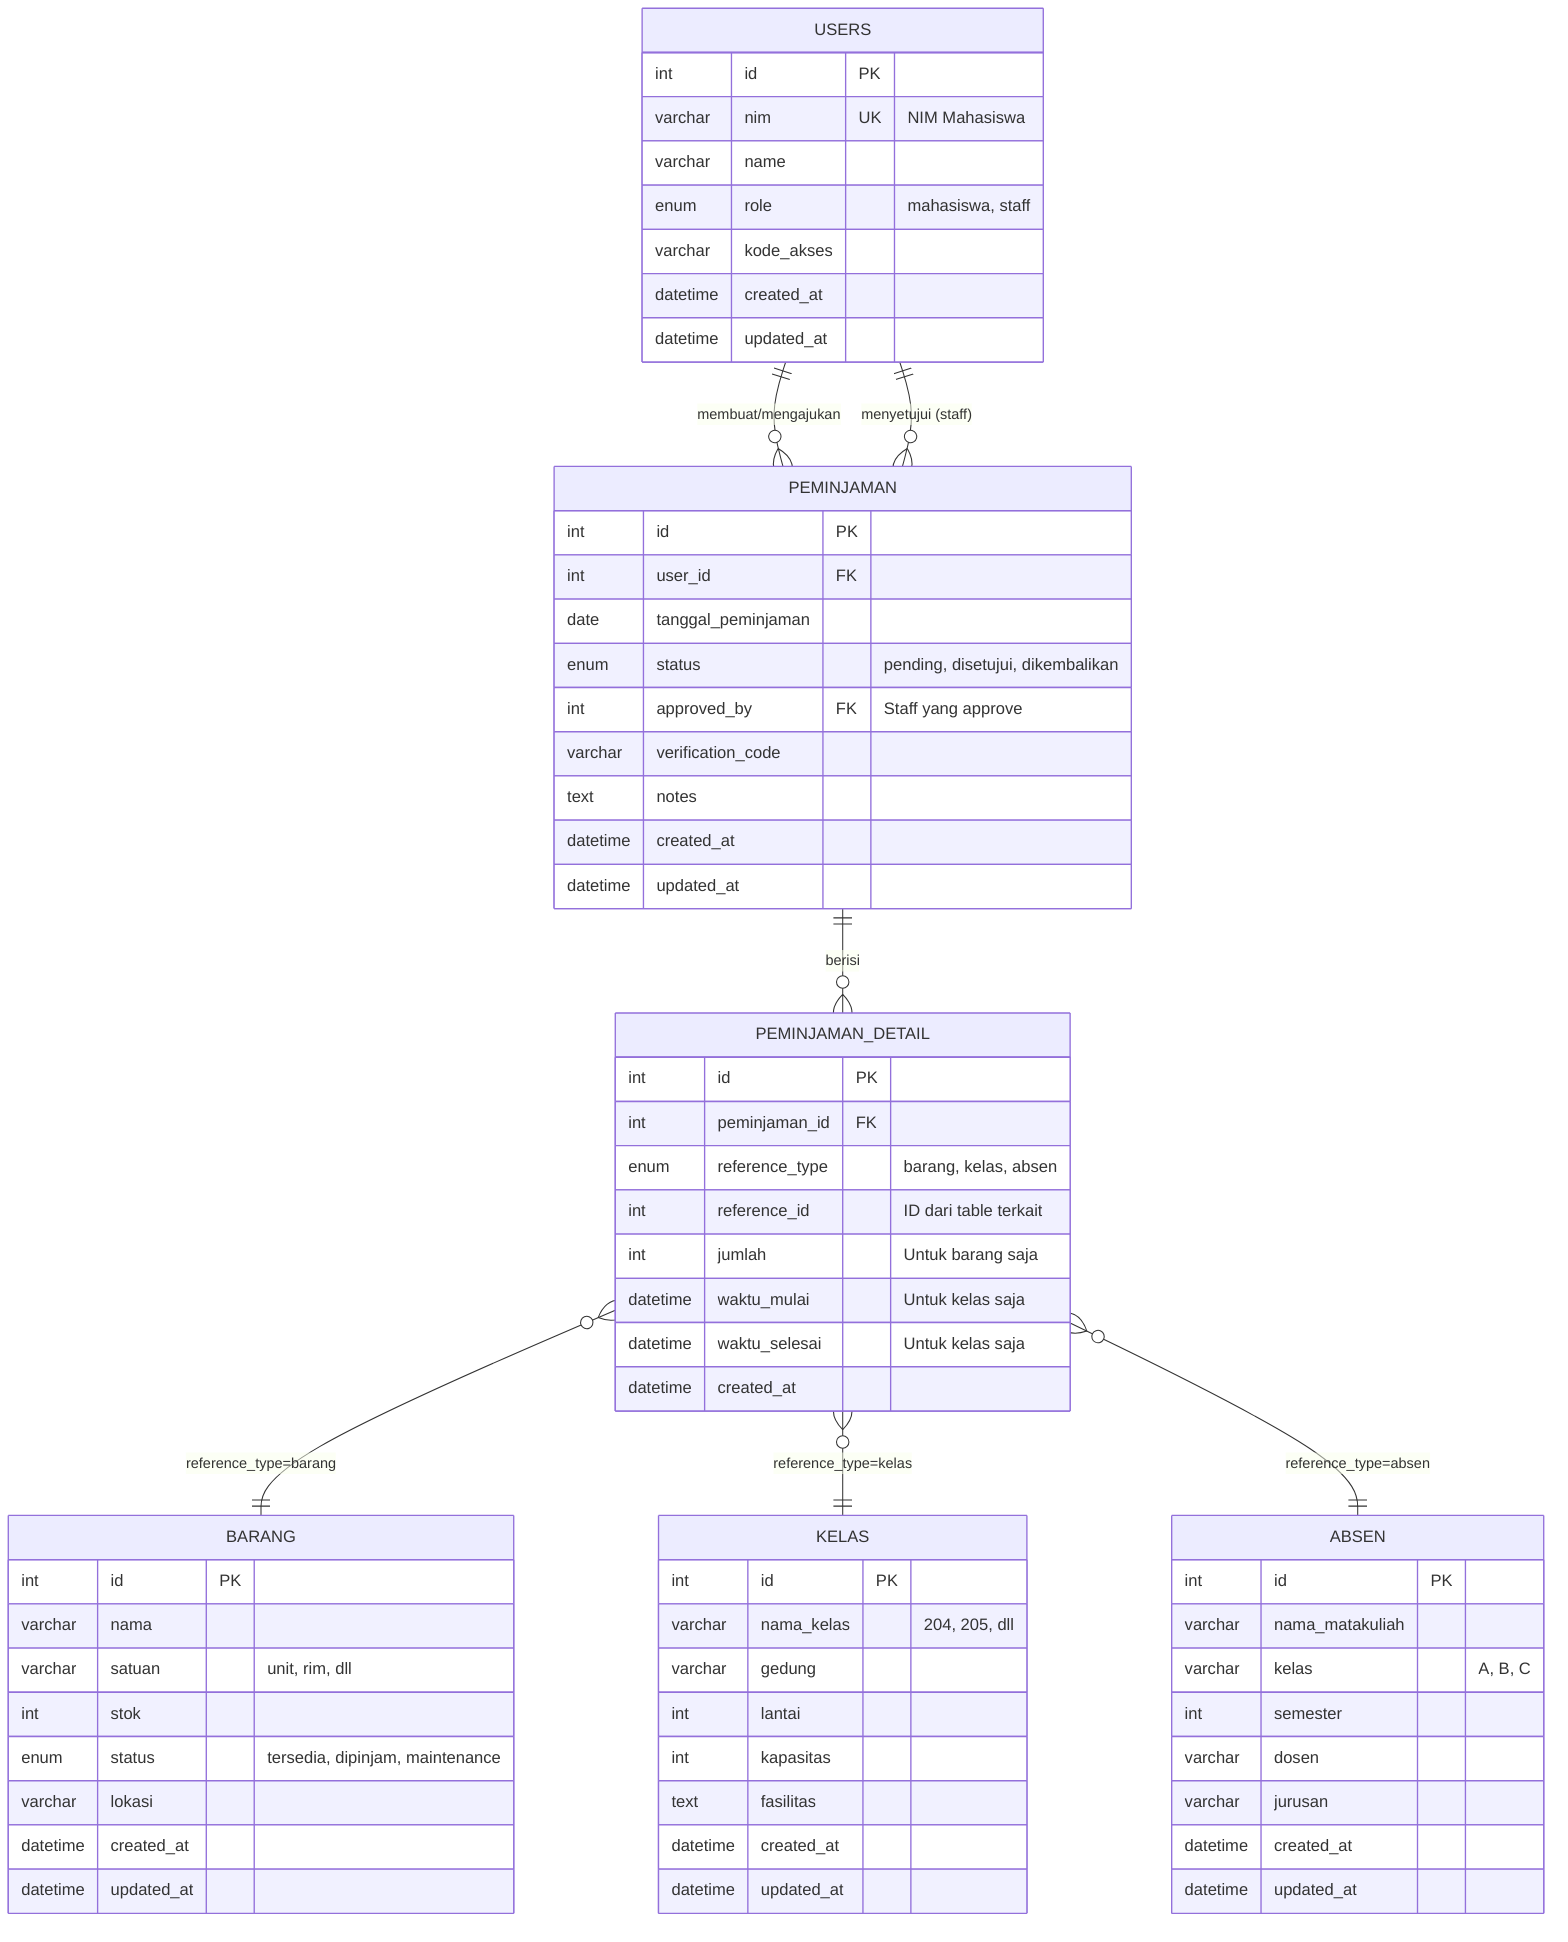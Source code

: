 erDiagram
    USERS {
        int id PK
        varchar nim UK "NIM Mahasiswa"
        varchar name
        enum role "mahasiswa, staff"
        varchar kode_akses
        datetime created_at
        datetime updated_at
    }

    PEMINJAMAN {
        int id PK
        int user_id FK
        date tanggal_peminjaman
        enum status "pending, disetujui, dikembalikan"
        int approved_by FK "Staff yang approve"
        varchar verification_code
        text notes
        datetime created_at
        datetime updated_at
    }

    PEMINJAMAN_DETAIL {
        int id PK
        int peminjaman_id FK
        enum reference_type "barang, kelas, absen"
        int reference_id "ID dari table terkait"
        int jumlah "Untuk barang saja"
        datetime waktu_mulai "Untuk kelas saja"
        datetime waktu_selesai "Untuk kelas saja"
        datetime created_at
    }

    BARANG {
        int id PK
        varchar nama
        varchar satuan "unit, rim, dll"
        int stok
        enum status "tersedia, dipinjam, maintenance"
        varchar lokasi
        datetime created_at
        datetime updated_at
    }

    KELAS {
        int id PK
        varchar nama_kelas "204, 205, dll"
        varchar gedung
        int lantai
        int kapasitas
        text fasilitas
        datetime created_at
        datetime updated_at
    }

    ABSEN {
        int id PK
        varchar nama_matakuliah
        varchar kelas "A, B, C"
        int semester
        varchar dosen
        varchar jurusan
        datetime created_at
        datetime updated_at
    }

    %% Primary Relationships
    USERS ||--o{ PEMINJAMAN : "membuat/mengajukan"
    USERS ||--o{ PEMINJAMAN : "menyetujui (staff)"
    PEMINJAMAN ||--o{ PEMINJAMAN_DETAIL : "berisi"

    %% Conditional Relationships based on reference_type
    PEMINJAMAN_DETAIL }o--|| BARANG : "reference_type=barang"
    PEMINJAMAN_DETAIL }o--|| KELAS : "reference_type=kelas"
    PEMINJAMAN_DETAIL }o--|| ABSEN : "reference_type=absen"